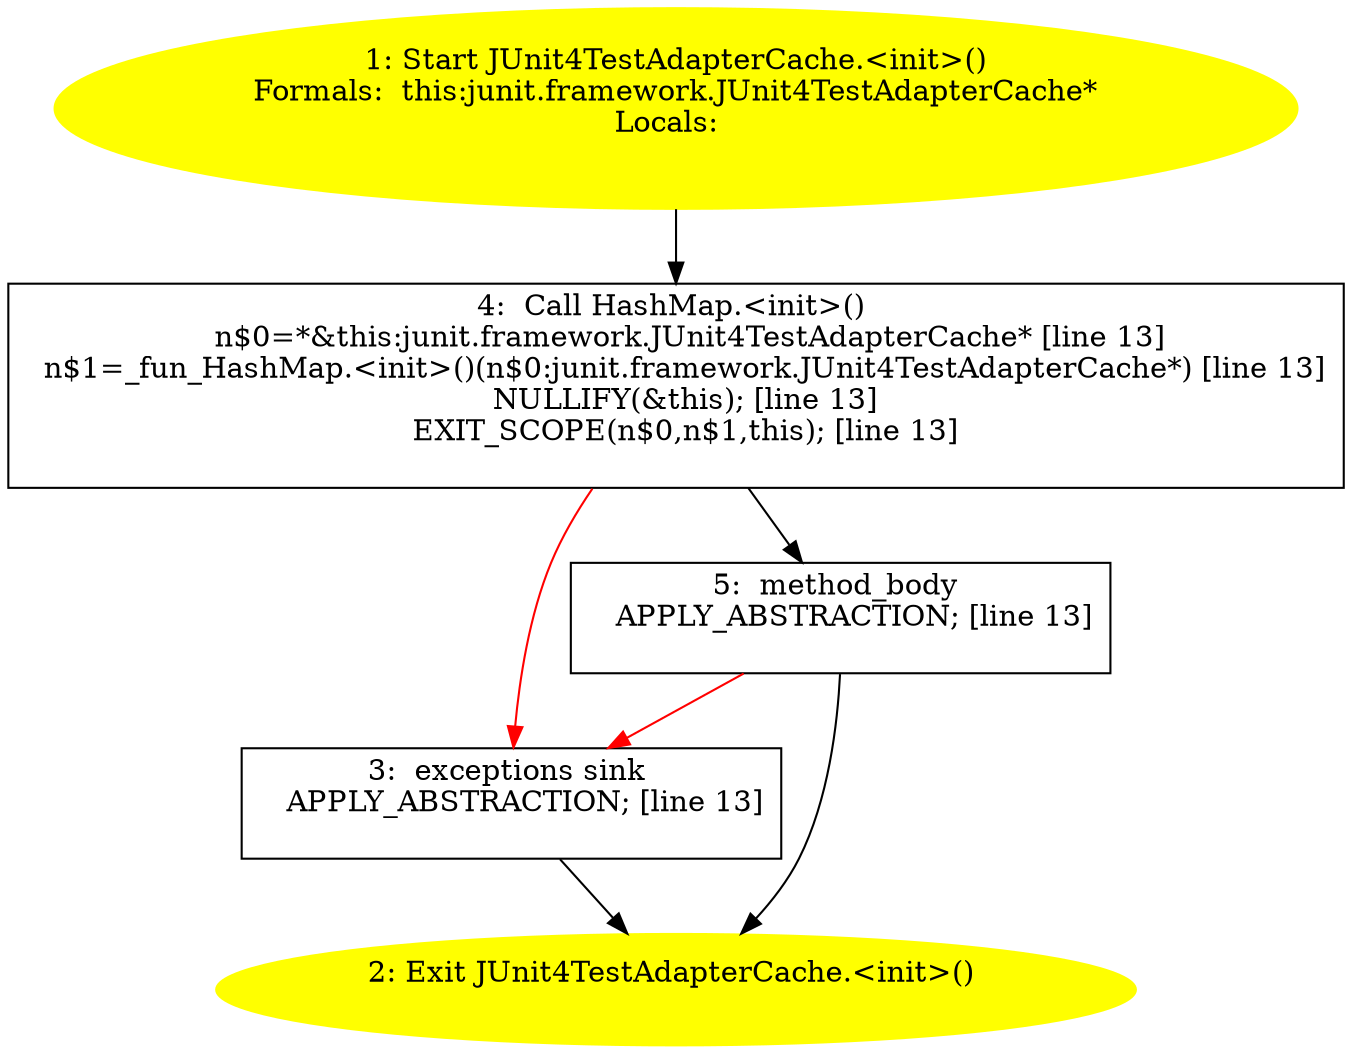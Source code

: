 /* @generated */
digraph cfg {
"junit.framework.JUnit4TestAdapterCache.<init>().4e11f16e57e685420991748f98632fd7_1" [label="1: Start JUnit4TestAdapterCache.<init>()\nFormals:  this:junit.framework.JUnit4TestAdapterCache*\nLocals:  \n  " color=yellow style=filled]
	

	 "junit.framework.JUnit4TestAdapterCache.<init>().4e11f16e57e685420991748f98632fd7_1" -> "junit.framework.JUnit4TestAdapterCache.<init>().4e11f16e57e685420991748f98632fd7_4" ;
"junit.framework.JUnit4TestAdapterCache.<init>().4e11f16e57e685420991748f98632fd7_2" [label="2: Exit JUnit4TestAdapterCache.<init>() \n  " color=yellow style=filled]
	

"junit.framework.JUnit4TestAdapterCache.<init>().4e11f16e57e685420991748f98632fd7_3" [label="3:  exceptions sink \n   APPLY_ABSTRACTION; [line 13]\n " shape="box"]
	

	 "junit.framework.JUnit4TestAdapterCache.<init>().4e11f16e57e685420991748f98632fd7_3" -> "junit.framework.JUnit4TestAdapterCache.<init>().4e11f16e57e685420991748f98632fd7_2" ;
"junit.framework.JUnit4TestAdapterCache.<init>().4e11f16e57e685420991748f98632fd7_4" [label="4:  Call HashMap.<init>() \n   n$0=*&this:junit.framework.JUnit4TestAdapterCache* [line 13]\n  n$1=_fun_HashMap.<init>()(n$0:junit.framework.JUnit4TestAdapterCache*) [line 13]\n  NULLIFY(&this); [line 13]\n  EXIT_SCOPE(n$0,n$1,this); [line 13]\n " shape="box"]
	

	 "junit.framework.JUnit4TestAdapterCache.<init>().4e11f16e57e685420991748f98632fd7_4" -> "junit.framework.JUnit4TestAdapterCache.<init>().4e11f16e57e685420991748f98632fd7_5" ;
	 "junit.framework.JUnit4TestAdapterCache.<init>().4e11f16e57e685420991748f98632fd7_4" -> "junit.framework.JUnit4TestAdapterCache.<init>().4e11f16e57e685420991748f98632fd7_3" [color="red" ];
"junit.framework.JUnit4TestAdapterCache.<init>().4e11f16e57e685420991748f98632fd7_5" [label="5:  method_body \n   APPLY_ABSTRACTION; [line 13]\n " shape="box"]
	

	 "junit.framework.JUnit4TestAdapterCache.<init>().4e11f16e57e685420991748f98632fd7_5" -> "junit.framework.JUnit4TestAdapterCache.<init>().4e11f16e57e685420991748f98632fd7_2" ;
	 "junit.framework.JUnit4TestAdapterCache.<init>().4e11f16e57e685420991748f98632fd7_5" -> "junit.framework.JUnit4TestAdapterCache.<init>().4e11f16e57e685420991748f98632fd7_3" [color="red" ];
}

